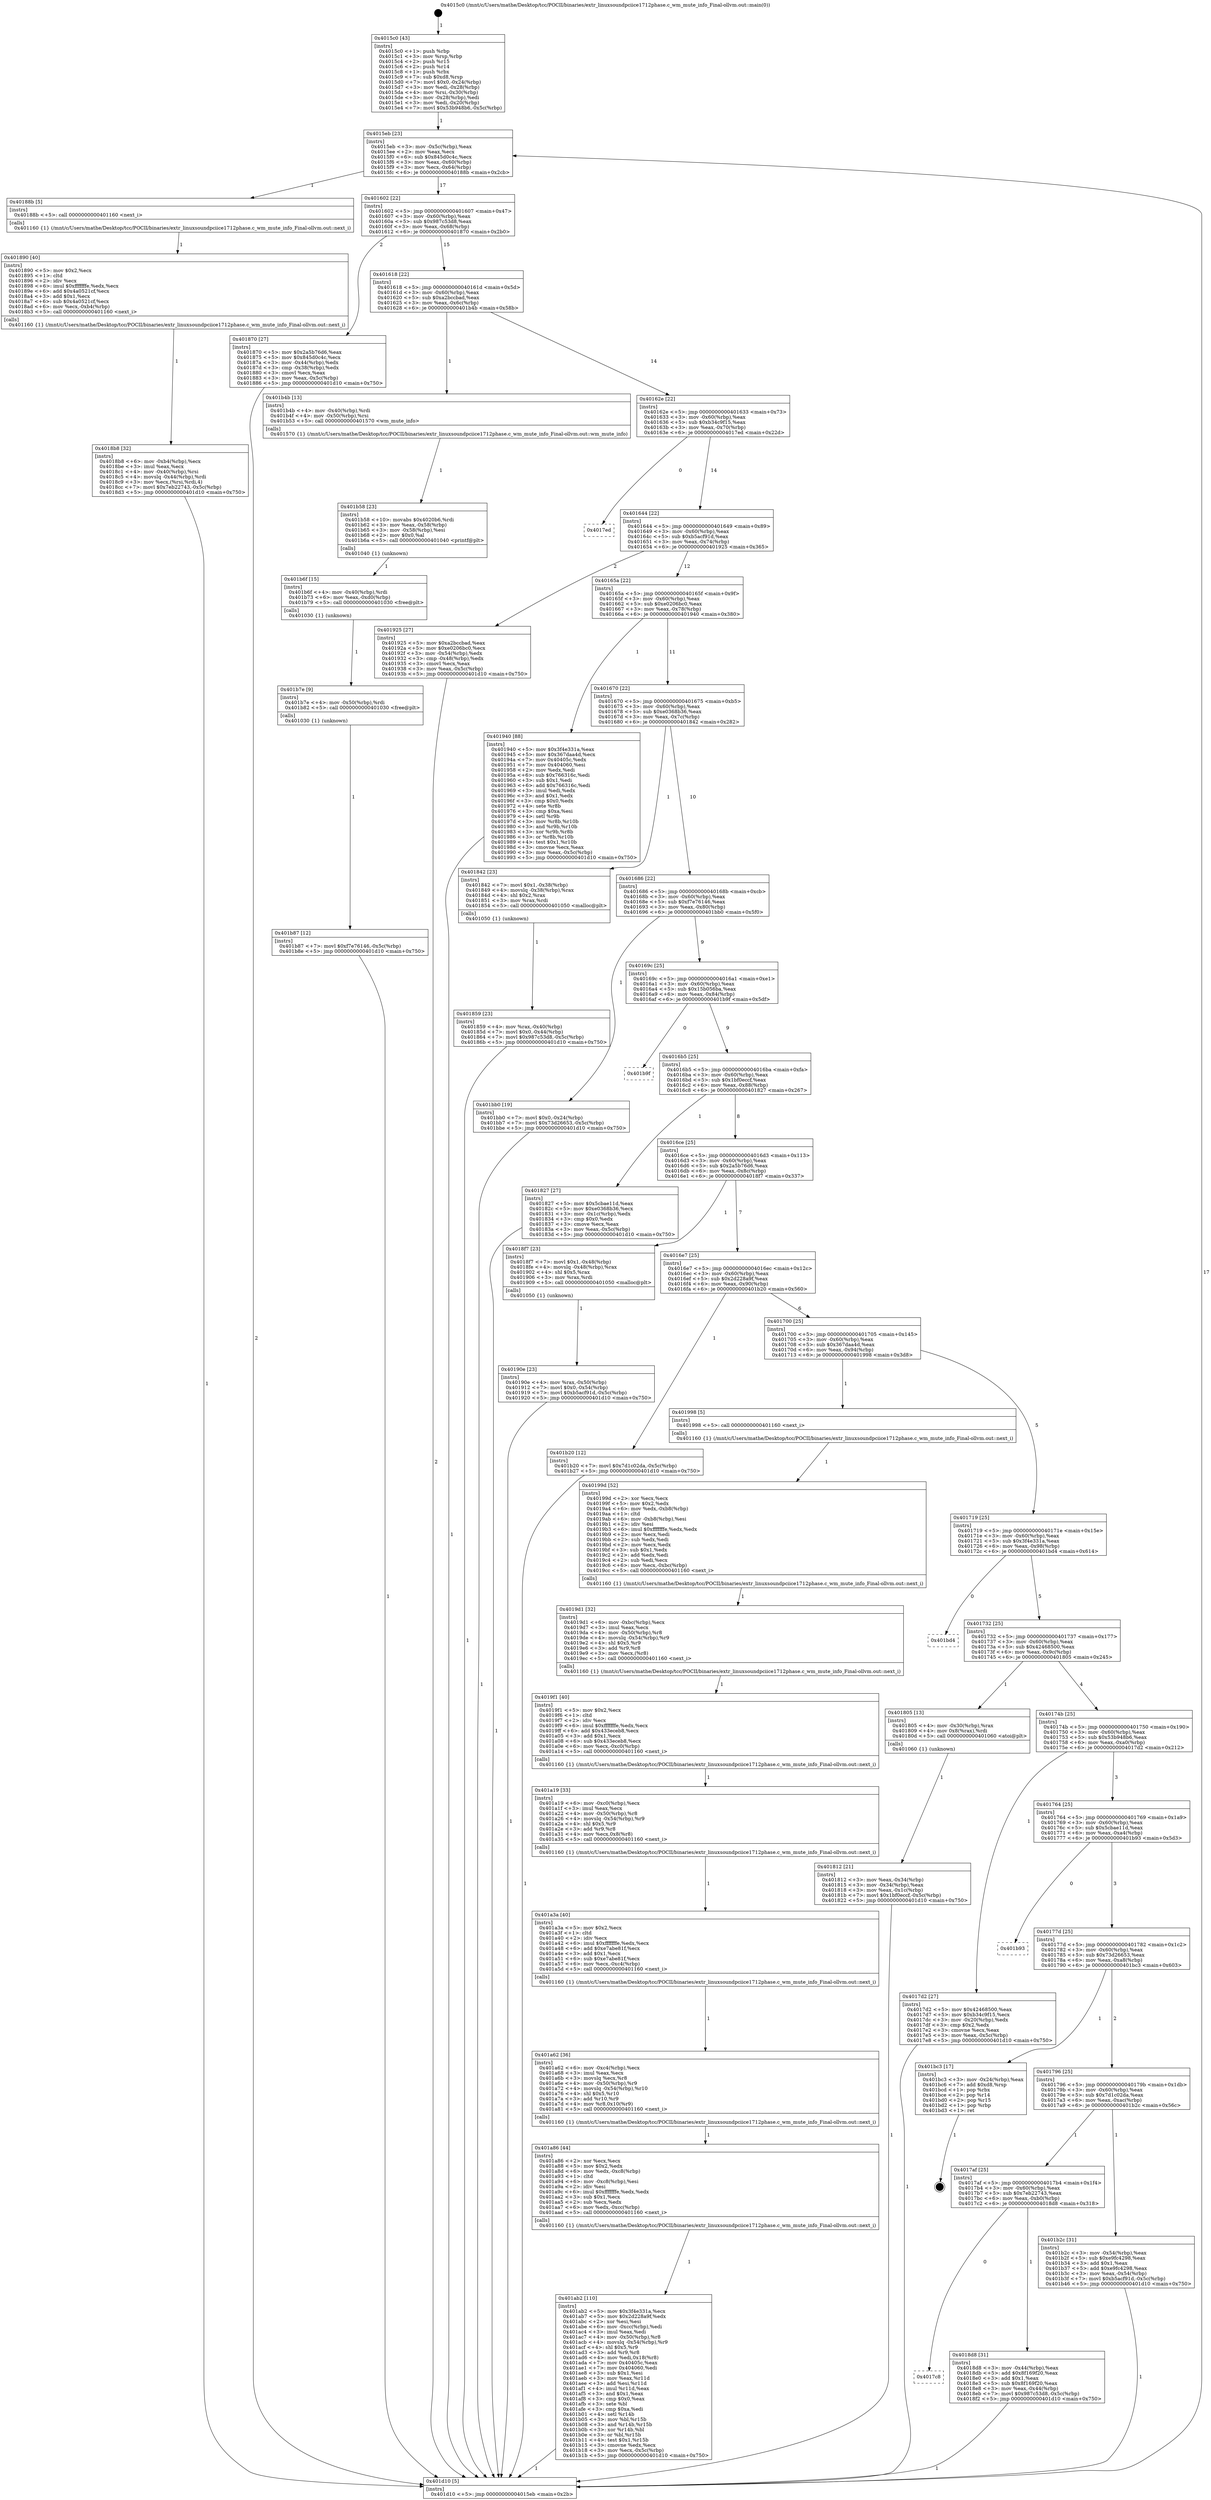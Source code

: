 digraph "0x4015c0" {
  label = "0x4015c0 (/mnt/c/Users/mathe/Desktop/tcc/POCII/binaries/extr_linuxsoundpciice1712phase.c_wm_mute_info_Final-ollvm.out::main(0))"
  labelloc = "t"
  node[shape=record]

  Entry [label="",width=0.3,height=0.3,shape=circle,fillcolor=black,style=filled]
  "0x4015eb" [label="{
     0x4015eb [23]\l
     | [instrs]\l
     &nbsp;&nbsp;0x4015eb \<+3\>: mov -0x5c(%rbp),%eax\l
     &nbsp;&nbsp;0x4015ee \<+2\>: mov %eax,%ecx\l
     &nbsp;&nbsp;0x4015f0 \<+6\>: sub $0x845d0c4c,%ecx\l
     &nbsp;&nbsp;0x4015f6 \<+3\>: mov %eax,-0x60(%rbp)\l
     &nbsp;&nbsp;0x4015f9 \<+3\>: mov %ecx,-0x64(%rbp)\l
     &nbsp;&nbsp;0x4015fc \<+6\>: je 000000000040188b \<main+0x2cb\>\l
  }"]
  "0x40188b" [label="{
     0x40188b [5]\l
     | [instrs]\l
     &nbsp;&nbsp;0x40188b \<+5\>: call 0000000000401160 \<next_i\>\l
     | [calls]\l
     &nbsp;&nbsp;0x401160 \{1\} (/mnt/c/Users/mathe/Desktop/tcc/POCII/binaries/extr_linuxsoundpciice1712phase.c_wm_mute_info_Final-ollvm.out::next_i)\l
  }"]
  "0x401602" [label="{
     0x401602 [22]\l
     | [instrs]\l
     &nbsp;&nbsp;0x401602 \<+5\>: jmp 0000000000401607 \<main+0x47\>\l
     &nbsp;&nbsp;0x401607 \<+3\>: mov -0x60(%rbp),%eax\l
     &nbsp;&nbsp;0x40160a \<+5\>: sub $0x987c53d8,%eax\l
     &nbsp;&nbsp;0x40160f \<+3\>: mov %eax,-0x68(%rbp)\l
     &nbsp;&nbsp;0x401612 \<+6\>: je 0000000000401870 \<main+0x2b0\>\l
  }"]
  Exit [label="",width=0.3,height=0.3,shape=circle,fillcolor=black,style=filled,peripheries=2]
  "0x401870" [label="{
     0x401870 [27]\l
     | [instrs]\l
     &nbsp;&nbsp;0x401870 \<+5\>: mov $0x2a5b76d6,%eax\l
     &nbsp;&nbsp;0x401875 \<+5\>: mov $0x845d0c4c,%ecx\l
     &nbsp;&nbsp;0x40187a \<+3\>: mov -0x44(%rbp),%edx\l
     &nbsp;&nbsp;0x40187d \<+3\>: cmp -0x38(%rbp),%edx\l
     &nbsp;&nbsp;0x401880 \<+3\>: cmovl %ecx,%eax\l
     &nbsp;&nbsp;0x401883 \<+3\>: mov %eax,-0x5c(%rbp)\l
     &nbsp;&nbsp;0x401886 \<+5\>: jmp 0000000000401d10 \<main+0x750\>\l
  }"]
  "0x401618" [label="{
     0x401618 [22]\l
     | [instrs]\l
     &nbsp;&nbsp;0x401618 \<+5\>: jmp 000000000040161d \<main+0x5d\>\l
     &nbsp;&nbsp;0x40161d \<+3\>: mov -0x60(%rbp),%eax\l
     &nbsp;&nbsp;0x401620 \<+5\>: sub $0xa2bccbad,%eax\l
     &nbsp;&nbsp;0x401625 \<+3\>: mov %eax,-0x6c(%rbp)\l
     &nbsp;&nbsp;0x401628 \<+6\>: je 0000000000401b4b \<main+0x58b\>\l
  }"]
  "0x401b87" [label="{
     0x401b87 [12]\l
     | [instrs]\l
     &nbsp;&nbsp;0x401b87 \<+7\>: movl $0xf7e76146,-0x5c(%rbp)\l
     &nbsp;&nbsp;0x401b8e \<+5\>: jmp 0000000000401d10 \<main+0x750\>\l
  }"]
  "0x401b4b" [label="{
     0x401b4b [13]\l
     | [instrs]\l
     &nbsp;&nbsp;0x401b4b \<+4\>: mov -0x40(%rbp),%rdi\l
     &nbsp;&nbsp;0x401b4f \<+4\>: mov -0x50(%rbp),%rsi\l
     &nbsp;&nbsp;0x401b53 \<+5\>: call 0000000000401570 \<wm_mute_info\>\l
     | [calls]\l
     &nbsp;&nbsp;0x401570 \{1\} (/mnt/c/Users/mathe/Desktop/tcc/POCII/binaries/extr_linuxsoundpciice1712phase.c_wm_mute_info_Final-ollvm.out::wm_mute_info)\l
  }"]
  "0x40162e" [label="{
     0x40162e [22]\l
     | [instrs]\l
     &nbsp;&nbsp;0x40162e \<+5\>: jmp 0000000000401633 \<main+0x73\>\l
     &nbsp;&nbsp;0x401633 \<+3\>: mov -0x60(%rbp),%eax\l
     &nbsp;&nbsp;0x401636 \<+5\>: sub $0xb34c9f15,%eax\l
     &nbsp;&nbsp;0x40163b \<+3\>: mov %eax,-0x70(%rbp)\l
     &nbsp;&nbsp;0x40163e \<+6\>: je 00000000004017ed \<main+0x22d\>\l
  }"]
  "0x401b7e" [label="{
     0x401b7e [9]\l
     | [instrs]\l
     &nbsp;&nbsp;0x401b7e \<+4\>: mov -0x50(%rbp),%rdi\l
     &nbsp;&nbsp;0x401b82 \<+5\>: call 0000000000401030 \<free@plt\>\l
     | [calls]\l
     &nbsp;&nbsp;0x401030 \{1\} (unknown)\l
  }"]
  "0x4017ed" [label="{
     0x4017ed\l
  }", style=dashed]
  "0x401644" [label="{
     0x401644 [22]\l
     | [instrs]\l
     &nbsp;&nbsp;0x401644 \<+5\>: jmp 0000000000401649 \<main+0x89\>\l
     &nbsp;&nbsp;0x401649 \<+3\>: mov -0x60(%rbp),%eax\l
     &nbsp;&nbsp;0x40164c \<+5\>: sub $0xb5acf91d,%eax\l
     &nbsp;&nbsp;0x401651 \<+3\>: mov %eax,-0x74(%rbp)\l
     &nbsp;&nbsp;0x401654 \<+6\>: je 0000000000401925 \<main+0x365\>\l
  }"]
  "0x401b6f" [label="{
     0x401b6f [15]\l
     | [instrs]\l
     &nbsp;&nbsp;0x401b6f \<+4\>: mov -0x40(%rbp),%rdi\l
     &nbsp;&nbsp;0x401b73 \<+6\>: mov %eax,-0xd0(%rbp)\l
     &nbsp;&nbsp;0x401b79 \<+5\>: call 0000000000401030 \<free@plt\>\l
     | [calls]\l
     &nbsp;&nbsp;0x401030 \{1\} (unknown)\l
  }"]
  "0x401925" [label="{
     0x401925 [27]\l
     | [instrs]\l
     &nbsp;&nbsp;0x401925 \<+5\>: mov $0xa2bccbad,%eax\l
     &nbsp;&nbsp;0x40192a \<+5\>: mov $0xe0206bc0,%ecx\l
     &nbsp;&nbsp;0x40192f \<+3\>: mov -0x54(%rbp),%edx\l
     &nbsp;&nbsp;0x401932 \<+3\>: cmp -0x48(%rbp),%edx\l
     &nbsp;&nbsp;0x401935 \<+3\>: cmovl %ecx,%eax\l
     &nbsp;&nbsp;0x401938 \<+3\>: mov %eax,-0x5c(%rbp)\l
     &nbsp;&nbsp;0x40193b \<+5\>: jmp 0000000000401d10 \<main+0x750\>\l
  }"]
  "0x40165a" [label="{
     0x40165a [22]\l
     | [instrs]\l
     &nbsp;&nbsp;0x40165a \<+5\>: jmp 000000000040165f \<main+0x9f\>\l
     &nbsp;&nbsp;0x40165f \<+3\>: mov -0x60(%rbp),%eax\l
     &nbsp;&nbsp;0x401662 \<+5\>: sub $0xe0206bc0,%eax\l
     &nbsp;&nbsp;0x401667 \<+3\>: mov %eax,-0x78(%rbp)\l
     &nbsp;&nbsp;0x40166a \<+6\>: je 0000000000401940 \<main+0x380\>\l
  }"]
  "0x401b58" [label="{
     0x401b58 [23]\l
     | [instrs]\l
     &nbsp;&nbsp;0x401b58 \<+10\>: movabs $0x4020b6,%rdi\l
     &nbsp;&nbsp;0x401b62 \<+3\>: mov %eax,-0x58(%rbp)\l
     &nbsp;&nbsp;0x401b65 \<+3\>: mov -0x58(%rbp),%esi\l
     &nbsp;&nbsp;0x401b68 \<+2\>: mov $0x0,%al\l
     &nbsp;&nbsp;0x401b6a \<+5\>: call 0000000000401040 \<printf@plt\>\l
     | [calls]\l
     &nbsp;&nbsp;0x401040 \{1\} (unknown)\l
  }"]
  "0x401940" [label="{
     0x401940 [88]\l
     | [instrs]\l
     &nbsp;&nbsp;0x401940 \<+5\>: mov $0x3f4e331a,%eax\l
     &nbsp;&nbsp;0x401945 \<+5\>: mov $0x367daa4d,%ecx\l
     &nbsp;&nbsp;0x40194a \<+7\>: mov 0x40405c,%edx\l
     &nbsp;&nbsp;0x401951 \<+7\>: mov 0x404060,%esi\l
     &nbsp;&nbsp;0x401958 \<+2\>: mov %edx,%edi\l
     &nbsp;&nbsp;0x40195a \<+6\>: sub $0x766316c,%edi\l
     &nbsp;&nbsp;0x401960 \<+3\>: sub $0x1,%edi\l
     &nbsp;&nbsp;0x401963 \<+6\>: add $0x766316c,%edi\l
     &nbsp;&nbsp;0x401969 \<+3\>: imul %edi,%edx\l
     &nbsp;&nbsp;0x40196c \<+3\>: and $0x1,%edx\l
     &nbsp;&nbsp;0x40196f \<+3\>: cmp $0x0,%edx\l
     &nbsp;&nbsp;0x401972 \<+4\>: sete %r8b\l
     &nbsp;&nbsp;0x401976 \<+3\>: cmp $0xa,%esi\l
     &nbsp;&nbsp;0x401979 \<+4\>: setl %r9b\l
     &nbsp;&nbsp;0x40197d \<+3\>: mov %r8b,%r10b\l
     &nbsp;&nbsp;0x401980 \<+3\>: and %r9b,%r10b\l
     &nbsp;&nbsp;0x401983 \<+3\>: xor %r9b,%r8b\l
     &nbsp;&nbsp;0x401986 \<+3\>: or %r8b,%r10b\l
     &nbsp;&nbsp;0x401989 \<+4\>: test $0x1,%r10b\l
     &nbsp;&nbsp;0x40198d \<+3\>: cmovne %ecx,%eax\l
     &nbsp;&nbsp;0x401990 \<+3\>: mov %eax,-0x5c(%rbp)\l
     &nbsp;&nbsp;0x401993 \<+5\>: jmp 0000000000401d10 \<main+0x750\>\l
  }"]
  "0x401670" [label="{
     0x401670 [22]\l
     | [instrs]\l
     &nbsp;&nbsp;0x401670 \<+5\>: jmp 0000000000401675 \<main+0xb5\>\l
     &nbsp;&nbsp;0x401675 \<+3\>: mov -0x60(%rbp),%eax\l
     &nbsp;&nbsp;0x401678 \<+5\>: sub $0xe0368b36,%eax\l
     &nbsp;&nbsp;0x40167d \<+3\>: mov %eax,-0x7c(%rbp)\l
     &nbsp;&nbsp;0x401680 \<+6\>: je 0000000000401842 \<main+0x282\>\l
  }"]
  "0x401ab2" [label="{
     0x401ab2 [110]\l
     | [instrs]\l
     &nbsp;&nbsp;0x401ab2 \<+5\>: mov $0x3f4e331a,%ecx\l
     &nbsp;&nbsp;0x401ab7 \<+5\>: mov $0x2d228a9f,%edx\l
     &nbsp;&nbsp;0x401abc \<+2\>: xor %esi,%esi\l
     &nbsp;&nbsp;0x401abe \<+6\>: mov -0xcc(%rbp),%edi\l
     &nbsp;&nbsp;0x401ac4 \<+3\>: imul %eax,%edi\l
     &nbsp;&nbsp;0x401ac7 \<+4\>: mov -0x50(%rbp),%r8\l
     &nbsp;&nbsp;0x401acb \<+4\>: movslq -0x54(%rbp),%r9\l
     &nbsp;&nbsp;0x401acf \<+4\>: shl $0x5,%r9\l
     &nbsp;&nbsp;0x401ad3 \<+3\>: add %r9,%r8\l
     &nbsp;&nbsp;0x401ad6 \<+4\>: mov %edi,0x18(%r8)\l
     &nbsp;&nbsp;0x401ada \<+7\>: mov 0x40405c,%eax\l
     &nbsp;&nbsp;0x401ae1 \<+7\>: mov 0x404060,%edi\l
     &nbsp;&nbsp;0x401ae8 \<+3\>: sub $0x1,%esi\l
     &nbsp;&nbsp;0x401aeb \<+3\>: mov %eax,%r11d\l
     &nbsp;&nbsp;0x401aee \<+3\>: add %esi,%r11d\l
     &nbsp;&nbsp;0x401af1 \<+4\>: imul %r11d,%eax\l
     &nbsp;&nbsp;0x401af5 \<+3\>: and $0x1,%eax\l
     &nbsp;&nbsp;0x401af8 \<+3\>: cmp $0x0,%eax\l
     &nbsp;&nbsp;0x401afb \<+3\>: sete %bl\l
     &nbsp;&nbsp;0x401afe \<+3\>: cmp $0xa,%edi\l
     &nbsp;&nbsp;0x401b01 \<+4\>: setl %r14b\l
     &nbsp;&nbsp;0x401b05 \<+3\>: mov %bl,%r15b\l
     &nbsp;&nbsp;0x401b08 \<+3\>: and %r14b,%r15b\l
     &nbsp;&nbsp;0x401b0b \<+3\>: xor %r14b,%bl\l
     &nbsp;&nbsp;0x401b0e \<+3\>: or %bl,%r15b\l
     &nbsp;&nbsp;0x401b11 \<+4\>: test $0x1,%r15b\l
     &nbsp;&nbsp;0x401b15 \<+3\>: cmovne %edx,%ecx\l
     &nbsp;&nbsp;0x401b18 \<+3\>: mov %ecx,-0x5c(%rbp)\l
     &nbsp;&nbsp;0x401b1b \<+5\>: jmp 0000000000401d10 \<main+0x750\>\l
  }"]
  "0x401842" [label="{
     0x401842 [23]\l
     | [instrs]\l
     &nbsp;&nbsp;0x401842 \<+7\>: movl $0x1,-0x38(%rbp)\l
     &nbsp;&nbsp;0x401849 \<+4\>: movslq -0x38(%rbp),%rax\l
     &nbsp;&nbsp;0x40184d \<+4\>: shl $0x2,%rax\l
     &nbsp;&nbsp;0x401851 \<+3\>: mov %rax,%rdi\l
     &nbsp;&nbsp;0x401854 \<+5\>: call 0000000000401050 \<malloc@plt\>\l
     | [calls]\l
     &nbsp;&nbsp;0x401050 \{1\} (unknown)\l
  }"]
  "0x401686" [label="{
     0x401686 [22]\l
     | [instrs]\l
     &nbsp;&nbsp;0x401686 \<+5\>: jmp 000000000040168b \<main+0xcb\>\l
     &nbsp;&nbsp;0x40168b \<+3\>: mov -0x60(%rbp),%eax\l
     &nbsp;&nbsp;0x40168e \<+5\>: sub $0xf7e76146,%eax\l
     &nbsp;&nbsp;0x401693 \<+3\>: mov %eax,-0x80(%rbp)\l
     &nbsp;&nbsp;0x401696 \<+6\>: je 0000000000401bb0 \<main+0x5f0\>\l
  }"]
  "0x401a86" [label="{
     0x401a86 [44]\l
     | [instrs]\l
     &nbsp;&nbsp;0x401a86 \<+2\>: xor %ecx,%ecx\l
     &nbsp;&nbsp;0x401a88 \<+5\>: mov $0x2,%edx\l
     &nbsp;&nbsp;0x401a8d \<+6\>: mov %edx,-0xc8(%rbp)\l
     &nbsp;&nbsp;0x401a93 \<+1\>: cltd\l
     &nbsp;&nbsp;0x401a94 \<+6\>: mov -0xc8(%rbp),%esi\l
     &nbsp;&nbsp;0x401a9a \<+2\>: idiv %esi\l
     &nbsp;&nbsp;0x401a9c \<+6\>: imul $0xfffffffe,%edx,%edx\l
     &nbsp;&nbsp;0x401aa2 \<+3\>: sub $0x1,%ecx\l
     &nbsp;&nbsp;0x401aa5 \<+2\>: sub %ecx,%edx\l
     &nbsp;&nbsp;0x401aa7 \<+6\>: mov %edx,-0xcc(%rbp)\l
     &nbsp;&nbsp;0x401aad \<+5\>: call 0000000000401160 \<next_i\>\l
     | [calls]\l
     &nbsp;&nbsp;0x401160 \{1\} (/mnt/c/Users/mathe/Desktop/tcc/POCII/binaries/extr_linuxsoundpciice1712phase.c_wm_mute_info_Final-ollvm.out::next_i)\l
  }"]
  "0x401bb0" [label="{
     0x401bb0 [19]\l
     | [instrs]\l
     &nbsp;&nbsp;0x401bb0 \<+7\>: movl $0x0,-0x24(%rbp)\l
     &nbsp;&nbsp;0x401bb7 \<+7\>: movl $0x73d26653,-0x5c(%rbp)\l
     &nbsp;&nbsp;0x401bbe \<+5\>: jmp 0000000000401d10 \<main+0x750\>\l
  }"]
  "0x40169c" [label="{
     0x40169c [25]\l
     | [instrs]\l
     &nbsp;&nbsp;0x40169c \<+5\>: jmp 00000000004016a1 \<main+0xe1\>\l
     &nbsp;&nbsp;0x4016a1 \<+3\>: mov -0x60(%rbp),%eax\l
     &nbsp;&nbsp;0x4016a4 \<+5\>: sub $0x15b056ba,%eax\l
     &nbsp;&nbsp;0x4016a9 \<+6\>: mov %eax,-0x84(%rbp)\l
     &nbsp;&nbsp;0x4016af \<+6\>: je 0000000000401b9f \<main+0x5df\>\l
  }"]
  "0x401a62" [label="{
     0x401a62 [36]\l
     | [instrs]\l
     &nbsp;&nbsp;0x401a62 \<+6\>: mov -0xc4(%rbp),%ecx\l
     &nbsp;&nbsp;0x401a68 \<+3\>: imul %eax,%ecx\l
     &nbsp;&nbsp;0x401a6b \<+3\>: movslq %ecx,%r8\l
     &nbsp;&nbsp;0x401a6e \<+4\>: mov -0x50(%rbp),%r9\l
     &nbsp;&nbsp;0x401a72 \<+4\>: movslq -0x54(%rbp),%r10\l
     &nbsp;&nbsp;0x401a76 \<+4\>: shl $0x5,%r10\l
     &nbsp;&nbsp;0x401a7a \<+3\>: add %r10,%r9\l
     &nbsp;&nbsp;0x401a7d \<+4\>: mov %r8,0x10(%r9)\l
     &nbsp;&nbsp;0x401a81 \<+5\>: call 0000000000401160 \<next_i\>\l
     | [calls]\l
     &nbsp;&nbsp;0x401160 \{1\} (/mnt/c/Users/mathe/Desktop/tcc/POCII/binaries/extr_linuxsoundpciice1712phase.c_wm_mute_info_Final-ollvm.out::next_i)\l
  }"]
  "0x401b9f" [label="{
     0x401b9f\l
  }", style=dashed]
  "0x4016b5" [label="{
     0x4016b5 [25]\l
     | [instrs]\l
     &nbsp;&nbsp;0x4016b5 \<+5\>: jmp 00000000004016ba \<main+0xfa\>\l
     &nbsp;&nbsp;0x4016ba \<+3\>: mov -0x60(%rbp),%eax\l
     &nbsp;&nbsp;0x4016bd \<+5\>: sub $0x1bf0eccf,%eax\l
     &nbsp;&nbsp;0x4016c2 \<+6\>: mov %eax,-0x88(%rbp)\l
     &nbsp;&nbsp;0x4016c8 \<+6\>: je 0000000000401827 \<main+0x267\>\l
  }"]
  "0x401a3a" [label="{
     0x401a3a [40]\l
     | [instrs]\l
     &nbsp;&nbsp;0x401a3a \<+5\>: mov $0x2,%ecx\l
     &nbsp;&nbsp;0x401a3f \<+1\>: cltd\l
     &nbsp;&nbsp;0x401a40 \<+2\>: idiv %ecx\l
     &nbsp;&nbsp;0x401a42 \<+6\>: imul $0xfffffffe,%edx,%ecx\l
     &nbsp;&nbsp;0x401a48 \<+6\>: add $0xe7abe81f,%ecx\l
     &nbsp;&nbsp;0x401a4e \<+3\>: add $0x1,%ecx\l
     &nbsp;&nbsp;0x401a51 \<+6\>: sub $0xe7abe81f,%ecx\l
     &nbsp;&nbsp;0x401a57 \<+6\>: mov %ecx,-0xc4(%rbp)\l
     &nbsp;&nbsp;0x401a5d \<+5\>: call 0000000000401160 \<next_i\>\l
     | [calls]\l
     &nbsp;&nbsp;0x401160 \{1\} (/mnt/c/Users/mathe/Desktop/tcc/POCII/binaries/extr_linuxsoundpciice1712phase.c_wm_mute_info_Final-ollvm.out::next_i)\l
  }"]
  "0x401827" [label="{
     0x401827 [27]\l
     | [instrs]\l
     &nbsp;&nbsp;0x401827 \<+5\>: mov $0x5cbae11d,%eax\l
     &nbsp;&nbsp;0x40182c \<+5\>: mov $0xe0368b36,%ecx\l
     &nbsp;&nbsp;0x401831 \<+3\>: mov -0x1c(%rbp),%edx\l
     &nbsp;&nbsp;0x401834 \<+3\>: cmp $0x0,%edx\l
     &nbsp;&nbsp;0x401837 \<+3\>: cmove %ecx,%eax\l
     &nbsp;&nbsp;0x40183a \<+3\>: mov %eax,-0x5c(%rbp)\l
     &nbsp;&nbsp;0x40183d \<+5\>: jmp 0000000000401d10 \<main+0x750\>\l
  }"]
  "0x4016ce" [label="{
     0x4016ce [25]\l
     | [instrs]\l
     &nbsp;&nbsp;0x4016ce \<+5\>: jmp 00000000004016d3 \<main+0x113\>\l
     &nbsp;&nbsp;0x4016d3 \<+3\>: mov -0x60(%rbp),%eax\l
     &nbsp;&nbsp;0x4016d6 \<+5\>: sub $0x2a5b76d6,%eax\l
     &nbsp;&nbsp;0x4016db \<+6\>: mov %eax,-0x8c(%rbp)\l
     &nbsp;&nbsp;0x4016e1 \<+6\>: je 00000000004018f7 \<main+0x337\>\l
  }"]
  "0x401a19" [label="{
     0x401a19 [33]\l
     | [instrs]\l
     &nbsp;&nbsp;0x401a19 \<+6\>: mov -0xc0(%rbp),%ecx\l
     &nbsp;&nbsp;0x401a1f \<+3\>: imul %eax,%ecx\l
     &nbsp;&nbsp;0x401a22 \<+4\>: mov -0x50(%rbp),%r8\l
     &nbsp;&nbsp;0x401a26 \<+4\>: movslq -0x54(%rbp),%r9\l
     &nbsp;&nbsp;0x401a2a \<+4\>: shl $0x5,%r9\l
     &nbsp;&nbsp;0x401a2e \<+3\>: add %r9,%r8\l
     &nbsp;&nbsp;0x401a31 \<+4\>: mov %ecx,0x8(%r8)\l
     &nbsp;&nbsp;0x401a35 \<+5\>: call 0000000000401160 \<next_i\>\l
     | [calls]\l
     &nbsp;&nbsp;0x401160 \{1\} (/mnt/c/Users/mathe/Desktop/tcc/POCII/binaries/extr_linuxsoundpciice1712phase.c_wm_mute_info_Final-ollvm.out::next_i)\l
  }"]
  "0x4018f7" [label="{
     0x4018f7 [23]\l
     | [instrs]\l
     &nbsp;&nbsp;0x4018f7 \<+7\>: movl $0x1,-0x48(%rbp)\l
     &nbsp;&nbsp;0x4018fe \<+4\>: movslq -0x48(%rbp),%rax\l
     &nbsp;&nbsp;0x401902 \<+4\>: shl $0x5,%rax\l
     &nbsp;&nbsp;0x401906 \<+3\>: mov %rax,%rdi\l
     &nbsp;&nbsp;0x401909 \<+5\>: call 0000000000401050 \<malloc@plt\>\l
     | [calls]\l
     &nbsp;&nbsp;0x401050 \{1\} (unknown)\l
  }"]
  "0x4016e7" [label="{
     0x4016e7 [25]\l
     | [instrs]\l
     &nbsp;&nbsp;0x4016e7 \<+5\>: jmp 00000000004016ec \<main+0x12c\>\l
     &nbsp;&nbsp;0x4016ec \<+3\>: mov -0x60(%rbp),%eax\l
     &nbsp;&nbsp;0x4016ef \<+5\>: sub $0x2d228a9f,%eax\l
     &nbsp;&nbsp;0x4016f4 \<+6\>: mov %eax,-0x90(%rbp)\l
     &nbsp;&nbsp;0x4016fa \<+6\>: je 0000000000401b20 \<main+0x560\>\l
  }"]
  "0x4019f1" [label="{
     0x4019f1 [40]\l
     | [instrs]\l
     &nbsp;&nbsp;0x4019f1 \<+5\>: mov $0x2,%ecx\l
     &nbsp;&nbsp;0x4019f6 \<+1\>: cltd\l
     &nbsp;&nbsp;0x4019f7 \<+2\>: idiv %ecx\l
     &nbsp;&nbsp;0x4019f9 \<+6\>: imul $0xfffffffe,%edx,%ecx\l
     &nbsp;&nbsp;0x4019ff \<+6\>: add $0x433eceb8,%ecx\l
     &nbsp;&nbsp;0x401a05 \<+3\>: add $0x1,%ecx\l
     &nbsp;&nbsp;0x401a08 \<+6\>: sub $0x433eceb8,%ecx\l
     &nbsp;&nbsp;0x401a0e \<+6\>: mov %ecx,-0xc0(%rbp)\l
     &nbsp;&nbsp;0x401a14 \<+5\>: call 0000000000401160 \<next_i\>\l
     | [calls]\l
     &nbsp;&nbsp;0x401160 \{1\} (/mnt/c/Users/mathe/Desktop/tcc/POCII/binaries/extr_linuxsoundpciice1712phase.c_wm_mute_info_Final-ollvm.out::next_i)\l
  }"]
  "0x401b20" [label="{
     0x401b20 [12]\l
     | [instrs]\l
     &nbsp;&nbsp;0x401b20 \<+7\>: movl $0x7d1c02da,-0x5c(%rbp)\l
     &nbsp;&nbsp;0x401b27 \<+5\>: jmp 0000000000401d10 \<main+0x750\>\l
  }"]
  "0x401700" [label="{
     0x401700 [25]\l
     | [instrs]\l
     &nbsp;&nbsp;0x401700 \<+5\>: jmp 0000000000401705 \<main+0x145\>\l
     &nbsp;&nbsp;0x401705 \<+3\>: mov -0x60(%rbp),%eax\l
     &nbsp;&nbsp;0x401708 \<+5\>: sub $0x367daa4d,%eax\l
     &nbsp;&nbsp;0x40170d \<+6\>: mov %eax,-0x94(%rbp)\l
     &nbsp;&nbsp;0x401713 \<+6\>: je 0000000000401998 \<main+0x3d8\>\l
  }"]
  "0x4019d1" [label="{
     0x4019d1 [32]\l
     | [instrs]\l
     &nbsp;&nbsp;0x4019d1 \<+6\>: mov -0xbc(%rbp),%ecx\l
     &nbsp;&nbsp;0x4019d7 \<+3\>: imul %eax,%ecx\l
     &nbsp;&nbsp;0x4019da \<+4\>: mov -0x50(%rbp),%r8\l
     &nbsp;&nbsp;0x4019de \<+4\>: movslq -0x54(%rbp),%r9\l
     &nbsp;&nbsp;0x4019e2 \<+4\>: shl $0x5,%r9\l
     &nbsp;&nbsp;0x4019e6 \<+3\>: add %r9,%r8\l
     &nbsp;&nbsp;0x4019e9 \<+3\>: mov %ecx,(%r8)\l
     &nbsp;&nbsp;0x4019ec \<+5\>: call 0000000000401160 \<next_i\>\l
     | [calls]\l
     &nbsp;&nbsp;0x401160 \{1\} (/mnt/c/Users/mathe/Desktop/tcc/POCII/binaries/extr_linuxsoundpciice1712phase.c_wm_mute_info_Final-ollvm.out::next_i)\l
  }"]
  "0x401998" [label="{
     0x401998 [5]\l
     | [instrs]\l
     &nbsp;&nbsp;0x401998 \<+5\>: call 0000000000401160 \<next_i\>\l
     | [calls]\l
     &nbsp;&nbsp;0x401160 \{1\} (/mnt/c/Users/mathe/Desktop/tcc/POCII/binaries/extr_linuxsoundpciice1712phase.c_wm_mute_info_Final-ollvm.out::next_i)\l
  }"]
  "0x401719" [label="{
     0x401719 [25]\l
     | [instrs]\l
     &nbsp;&nbsp;0x401719 \<+5\>: jmp 000000000040171e \<main+0x15e\>\l
     &nbsp;&nbsp;0x40171e \<+3\>: mov -0x60(%rbp),%eax\l
     &nbsp;&nbsp;0x401721 \<+5\>: sub $0x3f4e331a,%eax\l
     &nbsp;&nbsp;0x401726 \<+6\>: mov %eax,-0x98(%rbp)\l
     &nbsp;&nbsp;0x40172c \<+6\>: je 0000000000401bd4 \<main+0x614\>\l
  }"]
  "0x40199d" [label="{
     0x40199d [52]\l
     | [instrs]\l
     &nbsp;&nbsp;0x40199d \<+2\>: xor %ecx,%ecx\l
     &nbsp;&nbsp;0x40199f \<+5\>: mov $0x2,%edx\l
     &nbsp;&nbsp;0x4019a4 \<+6\>: mov %edx,-0xb8(%rbp)\l
     &nbsp;&nbsp;0x4019aa \<+1\>: cltd\l
     &nbsp;&nbsp;0x4019ab \<+6\>: mov -0xb8(%rbp),%esi\l
     &nbsp;&nbsp;0x4019b1 \<+2\>: idiv %esi\l
     &nbsp;&nbsp;0x4019b3 \<+6\>: imul $0xfffffffe,%edx,%edx\l
     &nbsp;&nbsp;0x4019b9 \<+2\>: mov %ecx,%edi\l
     &nbsp;&nbsp;0x4019bb \<+2\>: sub %edx,%edi\l
     &nbsp;&nbsp;0x4019bd \<+2\>: mov %ecx,%edx\l
     &nbsp;&nbsp;0x4019bf \<+3\>: sub $0x1,%edx\l
     &nbsp;&nbsp;0x4019c2 \<+2\>: add %edx,%edi\l
     &nbsp;&nbsp;0x4019c4 \<+2\>: sub %edi,%ecx\l
     &nbsp;&nbsp;0x4019c6 \<+6\>: mov %ecx,-0xbc(%rbp)\l
     &nbsp;&nbsp;0x4019cc \<+5\>: call 0000000000401160 \<next_i\>\l
     | [calls]\l
     &nbsp;&nbsp;0x401160 \{1\} (/mnt/c/Users/mathe/Desktop/tcc/POCII/binaries/extr_linuxsoundpciice1712phase.c_wm_mute_info_Final-ollvm.out::next_i)\l
  }"]
  "0x401bd4" [label="{
     0x401bd4\l
  }", style=dashed]
  "0x401732" [label="{
     0x401732 [25]\l
     | [instrs]\l
     &nbsp;&nbsp;0x401732 \<+5\>: jmp 0000000000401737 \<main+0x177\>\l
     &nbsp;&nbsp;0x401737 \<+3\>: mov -0x60(%rbp),%eax\l
     &nbsp;&nbsp;0x40173a \<+5\>: sub $0x42468500,%eax\l
     &nbsp;&nbsp;0x40173f \<+6\>: mov %eax,-0x9c(%rbp)\l
     &nbsp;&nbsp;0x401745 \<+6\>: je 0000000000401805 \<main+0x245\>\l
  }"]
  "0x40190e" [label="{
     0x40190e [23]\l
     | [instrs]\l
     &nbsp;&nbsp;0x40190e \<+4\>: mov %rax,-0x50(%rbp)\l
     &nbsp;&nbsp;0x401912 \<+7\>: movl $0x0,-0x54(%rbp)\l
     &nbsp;&nbsp;0x401919 \<+7\>: movl $0xb5acf91d,-0x5c(%rbp)\l
     &nbsp;&nbsp;0x401920 \<+5\>: jmp 0000000000401d10 \<main+0x750\>\l
  }"]
  "0x401805" [label="{
     0x401805 [13]\l
     | [instrs]\l
     &nbsp;&nbsp;0x401805 \<+4\>: mov -0x30(%rbp),%rax\l
     &nbsp;&nbsp;0x401809 \<+4\>: mov 0x8(%rax),%rdi\l
     &nbsp;&nbsp;0x40180d \<+5\>: call 0000000000401060 \<atoi@plt\>\l
     | [calls]\l
     &nbsp;&nbsp;0x401060 \{1\} (unknown)\l
  }"]
  "0x40174b" [label="{
     0x40174b [25]\l
     | [instrs]\l
     &nbsp;&nbsp;0x40174b \<+5\>: jmp 0000000000401750 \<main+0x190\>\l
     &nbsp;&nbsp;0x401750 \<+3\>: mov -0x60(%rbp),%eax\l
     &nbsp;&nbsp;0x401753 \<+5\>: sub $0x53b948b6,%eax\l
     &nbsp;&nbsp;0x401758 \<+6\>: mov %eax,-0xa0(%rbp)\l
     &nbsp;&nbsp;0x40175e \<+6\>: je 00000000004017d2 \<main+0x212\>\l
  }"]
  "0x4017c8" [label="{
     0x4017c8\l
  }", style=dashed]
  "0x4017d2" [label="{
     0x4017d2 [27]\l
     | [instrs]\l
     &nbsp;&nbsp;0x4017d2 \<+5\>: mov $0x42468500,%eax\l
     &nbsp;&nbsp;0x4017d7 \<+5\>: mov $0xb34c9f15,%ecx\l
     &nbsp;&nbsp;0x4017dc \<+3\>: mov -0x20(%rbp),%edx\l
     &nbsp;&nbsp;0x4017df \<+3\>: cmp $0x2,%edx\l
     &nbsp;&nbsp;0x4017e2 \<+3\>: cmovne %ecx,%eax\l
     &nbsp;&nbsp;0x4017e5 \<+3\>: mov %eax,-0x5c(%rbp)\l
     &nbsp;&nbsp;0x4017e8 \<+5\>: jmp 0000000000401d10 \<main+0x750\>\l
  }"]
  "0x401764" [label="{
     0x401764 [25]\l
     | [instrs]\l
     &nbsp;&nbsp;0x401764 \<+5\>: jmp 0000000000401769 \<main+0x1a9\>\l
     &nbsp;&nbsp;0x401769 \<+3\>: mov -0x60(%rbp),%eax\l
     &nbsp;&nbsp;0x40176c \<+5\>: sub $0x5cbae11d,%eax\l
     &nbsp;&nbsp;0x401771 \<+6\>: mov %eax,-0xa4(%rbp)\l
     &nbsp;&nbsp;0x401777 \<+6\>: je 0000000000401b93 \<main+0x5d3\>\l
  }"]
  "0x401d10" [label="{
     0x401d10 [5]\l
     | [instrs]\l
     &nbsp;&nbsp;0x401d10 \<+5\>: jmp 00000000004015eb \<main+0x2b\>\l
  }"]
  "0x4015c0" [label="{
     0x4015c0 [43]\l
     | [instrs]\l
     &nbsp;&nbsp;0x4015c0 \<+1\>: push %rbp\l
     &nbsp;&nbsp;0x4015c1 \<+3\>: mov %rsp,%rbp\l
     &nbsp;&nbsp;0x4015c4 \<+2\>: push %r15\l
     &nbsp;&nbsp;0x4015c6 \<+2\>: push %r14\l
     &nbsp;&nbsp;0x4015c8 \<+1\>: push %rbx\l
     &nbsp;&nbsp;0x4015c9 \<+7\>: sub $0xd8,%rsp\l
     &nbsp;&nbsp;0x4015d0 \<+7\>: movl $0x0,-0x24(%rbp)\l
     &nbsp;&nbsp;0x4015d7 \<+3\>: mov %edi,-0x28(%rbp)\l
     &nbsp;&nbsp;0x4015da \<+4\>: mov %rsi,-0x30(%rbp)\l
     &nbsp;&nbsp;0x4015de \<+3\>: mov -0x28(%rbp),%edi\l
     &nbsp;&nbsp;0x4015e1 \<+3\>: mov %edi,-0x20(%rbp)\l
     &nbsp;&nbsp;0x4015e4 \<+7\>: movl $0x53b948b6,-0x5c(%rbp)\l
  }"]
  "0x401812" [label="{
     0x401812 [21]\l
     | [instrs]\l
     &nbsp;&nbsp;0x401812 \<+3\>: mov %eax,-0x34(%rbp)\l
     &nbsp;&nbsp;0x401815 \<+3\>: mov -0x34(%rbp),%eax\l
     &nbsp;&nbsp;0x401818 \<+3\>: mov %eax,-0x1c(%rbp)\l
     &nbsp;&nbsp;0x40181b \<+7\>: movl $0x1bf0eccf,-0x5c(%rbp)\l
     &nbsp;&nbsp;0x401822 \<+5\>: jmp 0000000000401d10 \<main+0x750\>\l
  }"]
  "0x401859" [label="{
     0x401859 [23]\l
     | [instrs]\l
     &nbsp;&nbsp;0x401859 \<+4\>: mov %rax,-0x40(%rbp)\l
     &nbsp;&nbsp;0x40185d \<+7\>: movl $0x0,-0x44(%rbp)\l
     &nbsp;&nbsp;0x401864 \<+7\>: movl $0x987c53d8,-0x5c(%rbp)\l
     &nbsp;&nbsp;0x40186b \<+5\>: jmp 0000000000401d10 \<main+0x750\>\l
  }"]
  "0x401890" [label="{
     0x401890 [40]\l
     | [instrs]\l
     &nbsp;&nbsp;0x401890 \<+5\>: mov $0x2,%ecx\l
     &nbsp;&nbsp;0x401895 \<+1\>: cltd\l
     &nbsp;&nbsp;0x401896 \<+2\>: idiv %ecx\l
     &nbsp;&nbsp;0x401898 \<+6\>: imul $0xfffffffe,%edx,%ecx\l
     &nbsp;&nbsp;0x40189e \<+6\>: add $0x4a0521cf,%ecx\l
     &nbsp;&nbsp;0x4018a4 \<+3\>: add $0x1,%ecx\l
     &nbsp;&nbsp;0x4018a7 \<+6\>: sub $0x4a0521cf,%ecx\l
     &nbsp;&nbsp;0x4018ad \<+6\>: mov %ecx,-0xb4(%rbp)\l
     &nbsp;&nbsp;0x4018b3 \<+5\>: call 0000000000401160 \<next_i\>\l
     | [calls]\l
     &nbsp;&nbsp;0x401160 \{1\} (/mnt/c/Users/mathe/Desktop/tcc/POCII/binaries/extr_linuxsoundpciice1712phase.c_wm_mute_info_Final-ollvm.out::next_i)\l
  }"]
  "0x4018b8" [label="{
     0x4018b8 [32]\l
     | [instrs]\l
     &nbsp;&nbsp;0x4018b8 \<+6\>: mov -0xb4(%rbp),%ecx\l
     &nbsp;&nbsp;0x4018be \<+3\>: imul %eax,%ecx\l
     &nbsp;&nbsp;0x4018c1 \<+4\>: mov -0x40(%rbp),%rsi\l
     &nbsp;&nbsp;0x4018c5 \<+4\>: movslq -0x44(%rbp),%rdi\l
     &nbsp;&nbsp;0x4018c9 \<+3\>: mov %ecx,(%rsi,%rdi,4)\l
     &nbsp;&nbsp;0x4018cc \<+7\>: movl $0x7eb22743,-0x5c(%rbp)\l
     &nbsp;&nbsp;0x4018d3 \<+5\>: jmp 0000000000401d10 \<main+0x750\>\l
  }"]
  "0x4018d8" [label="{
     0x4018d8 [31]\l
     | [instrs]\l
     &nbsp;&nbsp;0x4018d8 \<+3\>: mov -0x44(%rbp),%eax\l
     &nbsp;&nbsp;0x4018db \<+5\>: add $0x8f169f20,%eax\l
     &nbsp;&nbsp;0x4018e0 \<+3\>: add $0x1,%eax\l
     &nbsp;&nbsp;0x4018e3 \<+5\>: sub $0x8f169f20,%eax\l
     &nbsp;&nbsp;0x4018e8 \<+3\>: mov %eax,-0x44(%rbp)\l
     &nbsp;&nbsp;0x4018eb \<+7\>: movl $0x987c53d8,-0x5c(%rbp)\l
     &nbsp;&nbsp;0x4018f2 \<+5\>: jmp 0000000000401d10 \<main+0x750\>\l
  }"]
  "0x401b93" [label="{
     0x401b93\l
  }", style=dashed]
  "0x40177d" [label="{
     0x40177d [25]\l
     | [instrs]\l
     &nbsp;&nbsp;0x40177d \<+5\>: jmp 0000000000401782 \<main+0x1c2\>\l
     &nbsp;&nbsp;0x401782 \<+3\>: mov -0x60(%rbp),%eax\l
     &nbsp;&nbsp;0x401785 \<+5\>: sub $0x73d26653,%eax\l
     &nbsp;&nbsp;0x40178a \<+6\>: mov %eax,-0xa8(%rbp)\l
     &nbsp;&nbsp;0x401790 \<+6\>: je 0000000000401bc3 \<main+0x603\>\l
  }"]
  "0x4017af" [label="{
     0x4017af [25]\l
     | [instrs]\l
     &nbsp;&nbsp;0x4017af \<+5\>: jmp 00000000004017b4 \<main+0x1f4\>\l
     &nbsp;&nbsp;0x4017b4 \<+3\>: mov -0x60(%rbp),%eax\l
     &nbsp;&nbsp;0x4017b7 \<+5\>: sub $0x7eb22743,%eax\l
     &nbsp;&nbsp;0x4017bc \<+6\>: mov %eax,-0xb0(%rbp)\l
     &nbsp;&nbsp;0x4017c2 \<+6\>: je 00000000004018d8 \<main+0x318\>\l
  }"]
  "0x401bc3" [label="{
     0x401bc3 [17]\l
     | [instrs]\l
     &nbsp;&nbsp;0x401bc3 \<+3\>: mov -0x24(%rbp),%eax\l
     &nbsp;&nbsp;0x401bc6 \<+7\>: add $0xd8,%rsp\l
     &nbsp;&nbsp;0x401bcd \<+1\>: pop %rbx\l
     &nbsp;&nbsp;0x401bce \<+2\>: pop %r14\l
     &nbsp;&nbsp;0x401bd0 \<+2\>: pop %r15\l
     &nbsp;&nbsp;0x401bd2 \<+1\>: pop %rbp\l
     &nbsp;&nbsp;0x401bd3 \<+1\>: ret\l
  }"]
  "0x401796" [label="{
     0x401796 [25]\l
     | [instrs]\l
     &nbsp;&nbsp;0x401796 \<+5\>: jmp 000000000040179b \<main+0x1db\>\l
     &nbsp;&nbsp;0x40179b \<+3\>: mov -0x60(%rbp),%eax\l
     &nbsp;&nbsp;0x40179e \<+5\>: sub $0x7d1c02da,%eax\l
     &nbsp;&nbsp;0x4017a3 \<+6\>: mov %eax,-0xac(%rbp)\l
     &nbsp;&nbsp;0x4017a9 \<+6\>: je 0000000000401b2c \<main+0x56c\>\l
  }"]
  "0x401b2c" [label="{
     0x401b2c [31]\l
     | [instrs]\l
     &nbsp;&nbsp;0x401b2c \<+3\>: mov -0x54(%rbp),%eax\l
     &nbsp;&nbsp;0x401b2f \<+5\>: sub $0xe9fc4298,%eax\l
     &nbsp;&nbsp;0x401b34 \<+3\>: add $0x1,%eax\l
     &nbsp;&nbsp;0x401b37 \<+5\>: add $0xe9fc4298,%eax\l
     &nbsp;&nbsp;0x401b3c \<+3\>: mov %eax,-0x54(%rbp)\l
     &nbsp;&nbsp;0x401b3f \<+7\>: movl $0xb5acf91d,-0x5c(%rbp)\l
     &nbsp;&nbsp;0x401b46 \<+5\>: jmp 0000000000401d10 \<main+0x750\>\l
  }"]
  Entry -> "0x4015c0" [label=" 1"]
  "0x4015eb" -> "0x40188b" [label=" 1"]
  "0x4015eb" -> "0x401602" [label=" 17"]
  "0x401bc3" -> Exit [label=" 1"]
  "0x401602" -> "0x401870" [label=" 2"]
  "0x401602" -> "0x401618" [label=" 15"]
  "0x401bb0" -> "0x401d10" [label=" 1"]
  "0x401618" -> "0x401b4b" [label=" 1"]
  "0x401618" -> "0x40162e" [label=" 14"]
  "0x401b87" -> "0x401d10" [label=" 1"]
  "0x40162e" -> "0x4017ed" [label=" 0"]
  "0x40162e" -> "0x401644" [label=" 14"]
  "0x401b7e" -> "0x401b87" [label=" 1"]
  "0x401644" -> "0x401925" [label=" 2"]
  "0x401644" -> "0x40165a" [label=" 12"]
  "0x401b6f" -> "0x401b7e" [label=" 1"]
  "0x40165a" -> "0x401940" [label=" 1"]
  "0x40165a" -> "0x401670" [label=" 11"]
  "0x401b58" -> "0x401b6f" [label=" 1"]
  "0x401670" -> "0x401842" [label=" 1"]
  "0x401670" -> "0x401686" [label=" 10"]
  "0x401b4b" -> "0x401b58" [label=" 1"]
  "0x401686" -> "0x401bb0" [label=" 1"]
  "0x401686" -> "0x40169c" [label=" 9"]
  "0x401b2c" -> "0x401d10" [label=" 1"]
  "0x40169c" -> "0x401b9f" [label=" 0"]
  "0x40169c" -> "0x4016b5" [label=" 9"]
  "0x401b20" -> "0x401d10" [label=" 1"]
  "0x4016b5" -> "0x401827" [label=" 1"]
  "0x4016b5" -> "0x4016ce" [label=" 8"]
  "0x401ab2" -> "0x401d10" [label=" 1"]
  "0x4016ce" -> "0x4018f7" [label=" 1"]
  "0x4016ce" -> "0x4016e7" [label=" 7"]
  "0x401a86" -> "0x401ab2" [label=" 1"]
  "0x4016e7" -> "0x401b20" [label=" 1"]
  "0x4016e7" -> "0x401700" [label=" 6"]
  "0x401a62" -> "0x401a86" [label=" 1"]
  "0x401700" -> "0x401998" [label=" 1"]
  "0x401700" -> "0x401719" [label=" 5"]
  "0x401a3a" -> "0x401a62" [label=" 1"]
  "0x401719" -> "0x401bd4" [label=" 0"]
  "0x401719" -> "0x401732" [label=" 5"]
  "0x401a19" -> "0x401a3a" [label=" 1"]
  "0x401732" -> "0x401805" [label=" 1"]
  "0x401732" -> "0x40174b" [label=" 4"]
  "0x4019f1" -> "0x401a19" [label=" 1"]
  "0x40174b" -> "0x4017d2" [label=" 1"]
  "0x40174b" -> "0x401764" [label=" 3"]
  "0x4017d2" -> "0x401d10" [label=" 1"]
  "0x4015c0" -> "0x4015eb" [label=" 1"]
  "0x401d10" -> "0x4015eb" [label=" 17"]
  "0x401805" -> "0x401812" [label=" 1"]
  "0x401812" -> "0x401d10" [label=" 1"]
  "0x401827" -> "0x401d10" [label=" 1"]
  "0x401842" -> "0x401859" [label=" 1"]
  "0x401859" -> "0x401d10" [label=" 1"]
  "0x401870" -> "0x401d10" [label=" 2"]
  "0x40188b" -> "0x401890" [label=" 1"]
  "0x401890" -> "0x4018b8" [label=" 1"]
  "0x4018b8" -> "0x401d10" [label=" 1"]
  "0x4019d1" -> "0x4019f1" [label=" 1"]
  "0x401764" -> "0x401b93" [label=" 0"]
  "0x401764" -> "0x40177d" [label=" 3"]
  "0x40199d" -> "0x4019d1" [label=" 1"]
  "0x40177d" -> "0x401bc3" [label=" 1"]
  "0x40177d" -> "0x401796" [label=" 2"]
  "0x401940" -> "0x401d10" [label=" 1"]
  "0x401796" -> "0x401b2c" [label=" 1"]
  "0x401796" -> "0x4017af" [label=" 1"]
  "0x401998" -> "0x40199d" [label=" 1"]
  "0x4017af" -> "0x4018d8" [label=" 1"]
  "0x4017af" -> "0x4017c8" [label=" 0"]
  "0x4018d8" -> "0x401d10" [label=" 1"]
  "0x4018f7" -> "0x40190e" [label=" 1"]
  "0x40190e" -> "0x401d10" [label=" 1"]
  "0x401925" -> "0x401d10" [label=" 2"]
}

